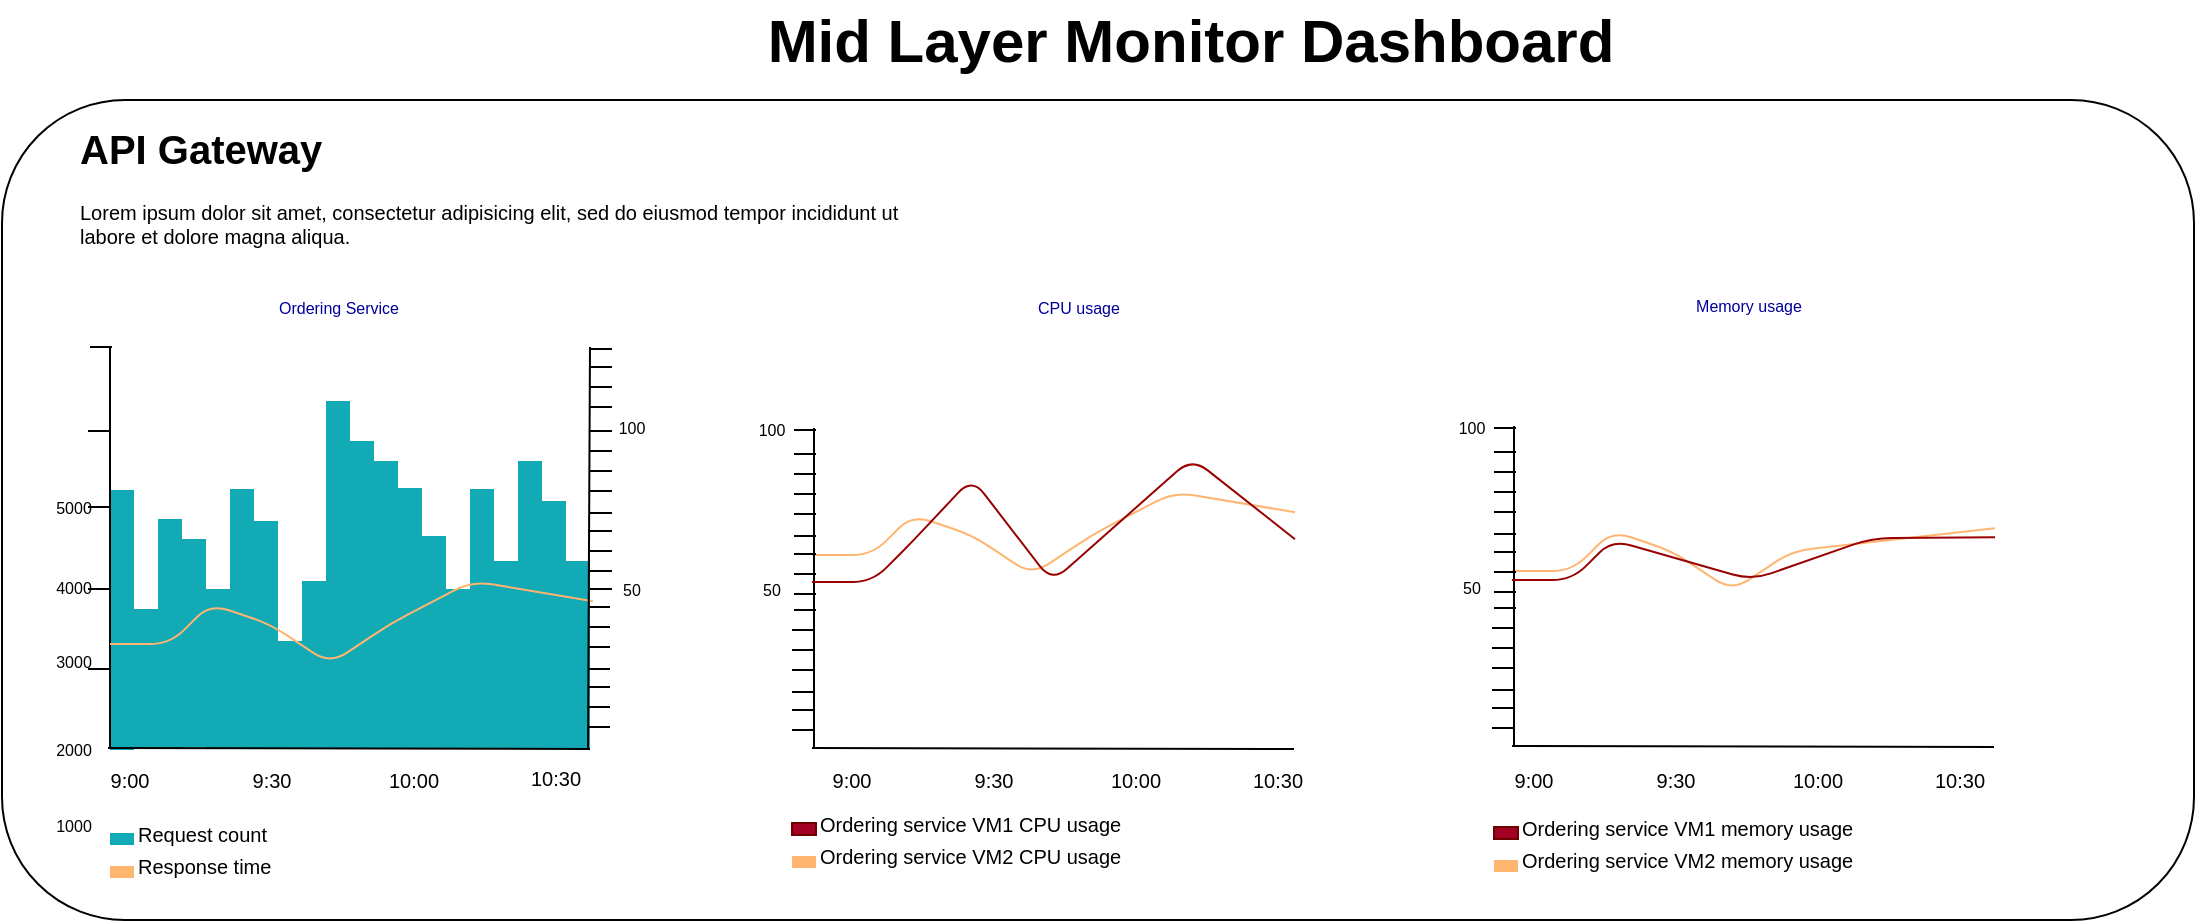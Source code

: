 <mxfile version="12.2.6" type="github" pages="1">
  <diagram id="07fea595-8f29-1299-0266-81d95cde20df" name="Page-1">
    <mxGraphModel dx="-1023" dy="-7" grid="1" gridSize="10" guides="1" tooltips="1" connect="1" arrows="1" fold="1" page="1" pageScale="1" pageWidth="1169" pageHeight="827" background="#ffffff" math="0" shadow="0">
      <root>
        <mxCell id="0"/>
        <mxCell id="1" parent="0"/>
        <mxCell id="Wl3PlyjCfCqaFqwn1Miz-761" value="" style="rounded=1;whiteSpace=wrap;html=1;" vertex="1" parent="1">
          <mxGeometry x="2354" y="950" width="1096" height="410" as="geometry"/>
        </mxCell>
        <mxCell id="723" value="" style="whiteSpace=wrap;fillColor=#12AAB5;gradientColor=none;gradientDirection=east;strokeColor=none;html=1;fontColor=#23445d;" parent="1" vertex="1">
          <mxGeometry x="2408" y="1145" width="12" height="130" as="geometry"/>
        </mxCell>
        <mxCell id="739" value="" style="whiteSpace=wrap;fillColor=#12AAB5;gradientColor=none;gradientDirection=east;strokeColor=none;html=1;fontColor=#23445d;" parent="1" vertex="1">
          <mxGeometry x="2408" y="1316.5" width="12" height="6" as="geometry"/>
        </mxCell>
        <mxCell id="744" value="Request count" style="text;spacingTop=-5;html=1;points=[];fontSize=10;" parent="1" vertex="1">
          <mxGeometry x="2420" y="1309.5" width="80" height="20" as="geometry"/>
        </mxCell>
        <mxCell id="749" value="Mid Layer Monitor Dashboard" style="text;spacingTop=-5;align=center;verticalAlign=middle;fontSize=30;fontStyle=1;html=1;points=[]" parent="1" vertex="1">
          <mxGeometry x="2543" y="900" width="810" height="45" as="geometry"/>
        </mxCell>
        <mxCell id="o6w3HR38CNkeLtD_eccx-752" value="" style="whiteSpace=wrap;fillColor=#12AAB5;gradientColor=none;gradientDirection=east;strokeColor=none;html=1;fontColor=#23445d;" parent="1" vertex="1">
          <mxGeometry x="2420" y="1204.5" width="12" height="70" as="geometry"/>
        </mxCell>
        <mxCell id="o6w3HR38CNkeLtD_eccx-753" value="" style="whiteSpace=wrap;fillColor=#12AAB5;gradientColor=none;gradientDirection=east;strokeColor=none;html=1;fontColor=#23445d;" parent="1" vertex="1">
          <mxGeometry x="2516" y="1100.5" width="12" height="174" as="geometry"/>
        </mxCell>
        <mxCell id="o6w3HR38CNkeLtD_eccx-754" value="" style="whiteSpace=wrap;fillColor=#12AAB5;gradientColor=none;gradientDirection=east;strokeColor=none;html=1;fontColor=#23445d;" parent="1" vertex="1">
          <mxGeometry x="2432" y="1159.5" width="12" height="115" as="geometry"/>
        </mxCell>
        <mxCell id="o6w3HR38CNkeLtD_eccx-755" value="" style="whiteSpace=wrap;fillColor=#12AAB5;gradientColor=none;gradientDirection=east;strokeColor=none;html=1;fontColor=#23445d;" parent="1" vertex="1">
          <mxGeometry x="2444" y="1169.5" width="12" height="104" as="geometry"/>
        </mxCell>
        <mxCell id="o6w3HR38CNkeLtD_eccx-756" value="" style="whiteSpace=wrap;fillColor=#12AAB5;gradientColor=none;gradientDirection=east;strokeColor=none;html=1;fontColor=#23445d;" parent="1" vertex="1">
          <mxGeometry x="2456" y="1194.5" width="12" height="80" as="geometry"/>
        </mxCell>
        <mxCell id="o6w3HR38CNkeLtD_eccx-757" value="" style="whiteSpace=wrap;fillColor=#12AAB5;gradientColor=none;gradientDirection=east;strokeColor=none;html=1;fontColor=#23445d;" parent="1" vertex="1">
          <mxGeometry x="2468" y="1144.5" width="12" height="130" as="geometry"/>
        </mxCell>
        <mxCell id="o6w3HR38CNkeLtD_eccx-758" value="" style="whiteSpace=wrap;fillColor=#12AAB5;gradientColor=none;gradientDirection=east;strokeColor=none;html=1;fontColor=#23445d;" parent="1" vertex="1">
          <mxGeometry x="2480" y="1160.5" width="12" height="114" as="geometry"/>
        </mxCell>
        <mxCell id="o6w3HR38CNkeLtD_eccx-759" value="" style="whiteSpace=wrap;fillColor=#12AAB5;gradientColor=none;gradientDirection=east;strokeColor=none;html=1;fontColor=#23445d;" parent="1" vertex="1">
          <mxGeometry x="2492" y="1220.5" width="12" height="54" as="geometry"/>
        </mxCell>
        <mxCell id="o6w3HR38CNkeLtD_eccx-760" value="" style="whiteSpace=wrap;fillColor=#12AAB5;gradientColor=none;gradientDirection=east;strokeColor=none;html=1;fontColor=#23445d;" parent="1" vertex="1">
          <mxGeometry x="2504" y="1190.5" width="12" height="84" as="geometry"/>
        </mxCell>
        <mxCell id="o6w3HR38CNkeLtD_eccx-762" value="" style="whiteSpace=wrap;fillColor=#12AAB5;gradientColor=none;gradientDirection=east;strokeColor=none;html=1;fontColor=#23445d;" parent="1" vertex="1">
          <mxGeometry x="2528" y="1120.5" width="12" height="154" as="geometry"/>
        </mxCell>
        <mxCell id="o6w3HR38CNkeLtD_eccx-763" value="" style="whiteSpace=wrap;fillColor=#12AAB5;gradientColor=none;gradientDirection=east;strokeColor=none;html=1;fontColor=#23445d;" parent="1" vertex="1">
          <mxGeometry x="2540" y="1130.5" width="12" height="144" as="geometry"/>
        </mxCell>
        <mxCell id="o6w3HR38CNkeLtD_eccx-764" value="" style="whiteSpace=wrap;fillColor=#12AAB5;gradientColor=none;gradientDirection=east;strokeColor=none;html=1;fontColor=#23445d;" parent="1" vertex="1">
          <mxGeometry x="2636" y="1180.5" width="12" height="94" as="geometry"/>
        </mxCell>
        <mxCell id="o6w3HR38CNkeLtD_eccx-765" value="" style="whiteSpace=wrap;fillColor=#12AAB5;gradientColor=none;gradientDirection=east;strokeColor=none;html=1;fontColor=#23445d;" parent="1" vertex="1">
          <mxGeometry x="2552" y="1144" width="12" height="130" as="geometry"/>
        </mxCell>
        <mxCell id="o6w3HR38CNkeLtD_eccx-766" value="" style="whiteSpace=wrap;fillColor=#12AAB5;gradientColor=none;gradientDirection=east;strokeColor=none;html=1;fontColor=#23445d;" parent="1" vertex="1">
          <mxGeometry x="2564" y="1168" width="12" height="106" as="geometry"/>
        </mxCell>
        <mxCell id="o6w3HR38CNkeLtD_eccx-767" value="" style="whiteSpace=wrap;fillColor=#12AAB5;gradientColor=none;gradientDirection=east;strokeColor=none;html=1;fontColor=#23445d;" parent="1" vertex="1">
          <mxGeometry x="2576" y="1194.5" width="12" height="80" as="geometry"/>
        </mxCell>
        <mxCell id="o6w3HR38CNkeLtD_eccx-768" value="" style="whiteSpace=wrap;fillColor=#12AAB5;gradientColor=none;gradientDirection=east;strokeColor=none;html=1;fontColor=#23445d;" parent="1" vertex="1">
          <mxGeometry x="2588" y="1144.5" width="12" height="130" as="geometry"/>
        </mxCell>
        <mxCell id="o6w3HR38CNkeLtD_eccx-769" value="" style="whiteSpace=wrap;fillColor=#12AAB5;gradientColor=none;gradientDirection=east;strokeColor=none;html=1;fontColor=#23445d;" parent="1" vertex="1">
          <mxGeometry x="2600" y="1180.5" width="12" height="94" as="geometry"/>
        </mxCell>
        <mxCell id="o6w3HR38CNkeLtD_eccx-770" value="" style="whiteSpace=wrap;fillColor=#12AAB5;gradientColor=none;gradientDirection=east;strokeColor=none;html=1;fontColor=#23445d;" parent="1" vertex="1">
          <mxGeometry x="2612" y="1130.5" width="12" height="144" as="geometry"/>
        </mxCell>
        <mxCell id="o6w3HR38CNkeLtD_eccx-771" value="" style="whiteSpace=wrap;fillColor=#12AAB5;gradientColor=none;gradientDirection=east;strokeColor=none;html=1;fontColor=#23445d;" parent="1" vertex="1">
          <mxGeometry x="2624" y="1150.5" width="12" height="124" as="geometry"/>
        </mxCell>
        <mxCell id="o6w3HR38CNkeLtD_eccx-772" value="" style="endArrow=none;html=1;strokeWidth=1;" parent="1" edge="1">
          <mxGeometry width="50" height="50" relative="1" as="geometry">
            <mxPoint x="2408" y="1273.5" as="sourcePoint"/>
            <mxPoint x="2408" y="1073.5" as="targetPoint"/>
          </mxGeometry>
        </mxCell>
        <mxCell id="o6w3HR38CNkeLtD_eccx-783" value="" style="endArrow=none;html=1;strokeWidth=1;" parent="1" edge="1">
          <mxGeometry width="50" height="50" relative="1" as="geometry">
            <mxPoint x="2407" y="1274" as="sourcePoint"/>
            <mxPoint x="2648" y="1274.5" as="targetPoint"/>
          </mxGeometry>
        </mxCell>
        <mxCell id="o6w3HR38CNkeLtD_eccx-785" value="" style="endArrow=none;html=1;strokeWidth=1;entryX=1.125;entryY=0.214;entryDx=0;entryDy=0;entryPerimeter=0;strokeColor=#FFB570;" parent="1" target="o6w3HR38CNkeLtD_eccx-764" edge="1">
          <mxGeometry width="50" height="50" relative="1" as="geometry">
            <mxPoint x="2408" y="1222" as="sourcePoint"/>
            <mxPoint x="2598" y="1222" as="targetPoint"/>
            <Array as="points">
              <mxPoint x="2438" y="1222"/>
              <mxPoint x="2458" y="1202"/>
              <mxPoint x="2488" y="1212"/>
              <mxPoint x="2518" y="1232"/>
              <mxPoint x="2548" y="1212"/>
              <mxPoint x="2589" y="1190.5"/>
            </Array>
          </mxGeometry>
        </mxCell>
        <mxCell id="o6w3HR38CNkeLtD_eccx-787" value="" style="endArrow=none;html=1;strokeWidth=1;" parent="1" edge="1">
          <mxGeometry width="50" height="50" relative="1" as="geometry">
            <mxPoint x="2397" y="1234.5" as="sourcePoint"/>
            <mxPoint x="2408" y="1234.5" as="targetPoint"/>
          </mxGeometry>
        </mxCell>
        <mxCell id="o6w3HR38CNkeLtD_eccx-789" value="" style="endArrow=none;html=1;strokeWidth=1;" parent="1" edge="1">
          <mxGeometry width="50" height="50" relative="1" as="geometry">
            <mxPoint x="2397" y="1194.5" as="sourcePoint"/>
            <mxPoint x="2408" y="1194.5" as="targetPoint"/>
          </mxGeometry>
        </mxCell>
        <mxCell id="o6w3HR38CNkeLtD_eccx-790" value="" style="endArrow=none;html=1;strokeWidth=1;" parent="1" edge="1">
          <mxGeometry width="50" height="50" relative="1" as="geometry">
            <mxPoint x="2397" y="1153.5" as="sourcePoint"/>
            <mxPoint x="2408" y="1153.5" as="targetPoint"/>
          </mxGeometry>
        </mxCell>
        <mxCell id="o6w3HR38CNkeLtD_eccx-791" value="" style="endArrow=none;html=1;strokeWidth=1;" parent="1" edge="1">
          <mxGeometry width="50" height="50" relative="1" as="geometry">
            <mxPoint x="2647" y="1274.5" as="sourcePoint"/>
            <mxPoint x="2648" y="1073.5" as="targetPoint"/>
          </mxGeometry>
        </mxCell>
        <mxCell id="o6w3HR38CNkeLtD_eccx-792" value="" style="endArrow=none;html=1;strokeWidth=1;" parent="1" edge="1">
          <mxGeometry width="50" height="50" relative="1" as="geometry">
            <mxPoint x="2647" y="1263.5" as="sourcePoint"/>
            <mxPoint x="2658" y="1263.5" as="targetPoint"/>
          </mxGeometry>
        </mxCell>
        <mxCell id="o6w3HR38CNkeLtD_eccx-793" value="" style="endArrow=none;html=1;strokeWidth=1;" parent="1" edge="1">
          <mxGeometry width="50" height="50" relative="1" as="geometry">
            <mxPoint x="2648" y="1194.5" as="sourcePoint"/>
            <mxPoint x="2659" y="1194.5" as="targetPoint"/>
          </mxGeometry>
        </mxCell>
        <mxCell id="o6w3HR38CNkeLtD_eccx-794" value="" style="endArrow=none;html=1;strokeWidth=1;" parent="1" edge="1">
          <mxGeometry width="50" height="50" relative="1" as="geometry">
            <mxPoint x="2647" y="1203.5" as="sourcePoint"/>
            <mxPoint x="2658" y="1203.5" as="targetPoint"/>
          </mxGeometry>
        </mxCell>
        <mxCell id="o6w3HR38CNkeLtD_eccx-795" value="" style="endArrow=none;html=1;strokeWidth=1;" parent="1" edge="1">
          <mxGeometry width="50" height="50" relative="1" as="geometry">
            <mxPoint x="2647" y="1213.5" as="sourcePoint"/>
            <mxPoint x="2658" y="1213.5" as="targetPoint"/>
          </mxGeometry>
        </mxCell>
        <mxCell id="o6w3HR38CNkeLtD_eccx-796" value="" style="endArrow=none;html=1;strokeWidth=1;" parent="1" edge="1">
          <mxGeometry width="50" height="50" relative="1" as="geometry">
            <mxPoint x="2647" y="1223.5" as="sourcePoint"/>
            <mxPoint x="2658" y="1223.5" as="targetPoint"/>
          </mxGeometry>
        </mxCell>
        <mxCell id="o6w3HR38CNkeLtD_eccx-797" value="" style="endArrow=none;html=1;strokeWidth=1;" parent="1" edge="1">
          <mxGeometry width="50" height="50" relative="1" as="geometry">
            <mxPoint x="2647" y="1234.5" as="sourcePoint"/>
            <mxPoint x="2658" y="1234.5" as="targetPoint"/>
          </mxGeometry>
        </mxCell>
        <mxCell id="o6w3HR38CNkeLtD_eccx-798" value="" style="endArrow=none;html=1;strokeWidth=1;" parent="1" edge="1">
          <mxGeometry width="50" height="50" relative="1" as="geometry">
            <mxPoint x="2647" y="1243.5" as="sourcePoint"/>
            <mxPoint x="2658" y="1243.5" as="targetPoint"/>
          </mxGeometry>
        </mxCell>
        <mxCell id="o6w3HR38CNkeLtD_eccx-799" value="" style="endArrow=none;html=1;strokeWidth=1;" parent="1" edge="1">
          <mxGeometry width="50" height="50" relative="1" as="geometry">
            <mxPoint x="2647" y="1253.5" as="sourcePoint"/>
            <mxPoint x="2658" y="1253.5" as="targetPoint"/>
          </mxGeometry>
        </mxCell>
        <mxCell id="o6w3HR38CNkeLtD_eccx-800" value="" style="endArrow=none;html=1;strokeWidth=1;" parent="1" edge="1">
          <mxGeometry width="50" height="50" relative="1" as="geometry">
            <mxPoint x="2648" y="1185.5" as="sourcePoint"/>
            <mxPoint x="2659" y="1185.5" as="targetPoint"/>
          </mxGeometry>
        </mxCell>
        <mxCell id="o6w3HR38CNkeLtD_eccx-801" value="" style="endArrow=none;html=1;strokeWidth=1;" parent="1" edge="1">
          <mxGeometry width="50" height="50" relative="1" as="geometry">
            <mxPoint x="2648" y="1115.5" as="sourcePoint"/>
            <mxPoint x="2659" y="1115.5" as="targetPoint"/>
          </mxGeometry>
        </mxCell>
        <mxCell id="o6w3HR38CNkeLtD_eccx-802" value="" style="endArrow=none;html=1;strokeWidth=1;" parent="1" edge="1">
          <mxGeometry width="50" height="50" relative="1" as="geometry">
            <mxPoint x="2648" y="1125.5" as="sourcePoint"/>
            <mxPoint x="2659" y="1125.5" as="targetPoint"/>
          </mxGeometry>
        </mxCell>
        <mxCell id="o6w3HR38CNkeLtD_eccx-803" value="" style="endArrow=none;html=1;strokeWidth=1;" parent="1" edge="1">
          <mxGeometry width="50" height="50" relative="1" as="geometry">
            <mxPoint x="2648" y="1135.5" as="sourcePoint"/>
            <mxPoint x="2659" y="1135.5" as="targetPoint"/>
          </mxGeometry>
        </mxCell>
        <mxCell id="o6w3HR38CNkeLtD_eccx-804" value="" style="endArrow=none;html=1;strokeWidth=1;" parent="1" edge="1">
          <mxGeometry width="50" height="50" relative="1" as="geometry">
            <mxPoint x="2648" y="1145.5" as="sourcePoint"/>
            <mxPoint x="2659" y="1145.5" as="targetPoint"/>
          </mxGeometry>
        </mxCell>
        <mxCell id="o6w3HR38CNkeLtD_eccx-805" value="" style="endArrow=none;html=1;strokeWidth=1;" parent="1" edge="1">
          <mxGeometry width="50" height="50" relative="1" as="geometry">
            <mxPoint x="2648" y="1156.5" as="sourcePoint"/>
            <mxPoint x="2659" y="1156.5" as="targetPoint"/>
          </mxGeometry>
        </mxCell>
        <mxCell id="o6w3HR38CNkeLtD_eccx-806" value="" style="endArrow=none;html=1;strokeWidth=1;" parent="1" edge="1">
          <mxGeometry width="50" height="50" relative="1" as="geometry">
            <mxPoint x="2648" y="1165.5" as="sourcePoint"/>
            <mxPoint x="2659" y="1165.5" as="targetPoint"/>
          </mxGeometry>
        </mxCell>
        <mxCell id="o6w3HR38CNkeLtD_eccx-807" value="" style="endArrow=none;html=1;strokeWidth=1;" parent="1" edge="1">
          <mxGeometry width="50" height="50" relative="1" as="geometry">
            <mxPoint x="2648" y="1175.5" as="sourcePoint"/>
            <mxPoint x="2659" y="1175.5" as="targetPoint"/>
          </mxGeometry>
        </mxCell>
        <mxCell id="o6w3HR38CNkeLtD_eccx-808" value="" style="endArrow=none;html=1;strokeWidth=1;" parent="1" edge="1">
          <mxGeometry width="50" height="50" relative="1" as="geometry">
            <mxPoint x="2648" y="1103.5" as="sourcePoint"/>
            <mxPoint x="2659" y="1103.5" as="targetPoint"/>
          </mxGeometry>
        </mxCell>
        <mxCell id="o6w3HR38CNkeLtD_eccx-813" value="" style="endArrow=none;html=1;strokeWidth=1;" parent="1" edge="1">
          <mxGeometry width="50" height="50" relative="1" as="geometry">
            <mxPoint x="2648" y="1074.5" as="sourcePoint"/>
            <mxPoint x="2659" y="1074.5" as="targetPoint"/>
          </mxGeometry>
        </mxCell>
        <mxCell id="o6w3HR38CNkeLtD_eccx-814" value="" style="endArrow=none;html=1;strokeWidth=1;" parent="1" edge="1">
          <mxGeometry width="50" height="50" relative="1" as="geometry">
            <mxPoint x="2648" y="1083.5" as="sourcePoint"/>
            <mxPoint x="2659" y="1083.5" as="targetPoint"/>
          </mxGeometry>
        </mxCell>
        <mxCell id="o6w3HR38CNkeLtD_eccx-815" value="" style="endArrow=none;html=1;strokeWidth=1;" parent="1" edge="1">
          <mxGeometry width="50" height="50" relative="1" as="geometry">
            <mxPoint x="2648" y="1093.5" as="sourcePoint"/>
            <mxPoint x="2659" y="1093.5" as="targetPoint"/>
          </mxGeometry>
        </mxCell>
        <mxCell id="o6w3HR38CNkeLtD_eccx-816" value="" style="endArrow=none;html=1;strokeWidth=1;" parent="1" edge="1">
          <mxGeometry width="50" height="50" relative="1" as="geometry">
            <mxPoint x="2397" y="1115.5" as="sourcePoint"/>
            <mxPoint x="2408" y="1115.5" as="targetPoint"/>
          </mxGeometry>
        </mxCell>
        <mxCell id="o6w3HR38CNkeLtD_eccx-817" value="" style="endArrow=none;html=1;strokeWidth=1;" parent="1" edge="1">
          <mxGeometry width="50" height="50" relative="1" as="geometry">
            <mxPoint x="2398" y="1073.5" as="sourcePoint"/>
            <mxPoint x="2409" y="1073.5" as="targetPoint"/>
          </mxGeometry>
        </mxCell>
        <mxCell id="o6w3HR38CNkeLtD_eccx-818" value="&lt;font style=&quot;font-size: 8px;&quot;&gt;1000&lt;/font&gt;" style="text;html=1;align=center;verticalAlign=middle;whiteSpace=wrap;rounded=0;fontSize=8;" parent="1" vertex="1">
          <mxGeometry x="2370" y="1303" width="40" height="20" as="geometry"/>
        </mxCell>
        <mxCell id="o6w3HR38CNkeLtD_eccx-819" value="&lt;font style=&quot;font-size: 8px&quot;&gt;2000&lt;/font&gt;" style="text;html=1;align=center;verticalAlign=middle;whiteSpace=wrap;rounded=0;fontSize=8;" parent="1" vertex="1">
          <mxGeometry x="2370" y="1265" width="40" height="20" as="geometry"/>
        </mxCell>
        <mxCell id="o6w3HR38CNkeLtD_eccx-820" value="&lt;font style=&quot;font-size: 8px&quot;&gt;3000&lt;/font&gt;" style="text;html=1;align=center;verticalAlign=middle;whiteSpace=wrap;rounded=0;fontSize=8;" parent="1" vertex="1">
          <mxGeometry x="2370" y="1221" width="40" height="20" as="geometry"/>
        </mxCell>
        <mxCell id="o6w3HR38CNkeLtD_eccx-821" value="&lt;font style=&quot;font-size: 8px&quot;&gt;4000&lt;/font&gt;" style="text;html=1;align=center;verticalAlign=middle;whiteSpace=wrap;rounded=0;fontSize=8;" parent="1" vertex="1">
          <mxGeometry x="2370" y="1184" width="40" height="20" as="geometry"/>
        </mxCell>
        <mxCell id="o6w3HR38CNkeLtD_eccx-822" value="&lt;font style=&quot;font-size: 8px&quot;&gt;5000&lt;/font&gt;" style="text;html=1;align=center;verticalAlign=middle;whiteSpace=wrap;rounded=0;fontSize=8;" parent="1" vertex="1">
          <mxGeometry x="2370" y="1144" width="40" height="20" as="geometry"/>
        </mxCell>
        <mxCell id="o6w3HR38CNkeLtD_eccx-823" value="&lt;font style=&quot;font-size: 8px&quot;&gt;100&lt;/font&gt;" style="text;html=1;align=center;verticalAlign=middle;whiteSpace=wrap;rounded=0;fontSize=8;" parent="1" vertex="1">
          <mxGeometry x="2659" y="1103.5" width="20" height="20" as="geometry"/>
        </mxCell>
        <mxCell id="o6w3HR38CNkeLtD_eccx-824" value="&lt;font style=&quot;font-size: 8px&quot;&gt;50&lt;/font&gt;" style="text;html=1;align=center;verticalAlign=middle;whiteSpace=wrap;rounded=0;fontSize=8;" parent="1" vertex="1">
          <mxGeometry x="2659" y="1184.5" width="20" height="20" as="geometry"/>
        </mxCell>
        <mxCell id="o6w3HR38CNkeLtD_eccx-825" value="Ordering Service" style="text;html=1;strokeColor=none;fillColor=none;align=center;verticalAlign=middle;whiteSpace=wrap;rounded=0;fontSize=8;fontColor=#000099;" parent="1" vertex="1">
          <mxGeometry x="2469" y="1043.5" width="107" height="20" as="geometry"/>
        </mxCell>
        <mxCell id="o6w3HR38CNkeLtD_eccx-827" value="" style="whiteSpace=wrap;fillColor=#FFB570;gradientColor=none;gradientDirection=east;strokeColor=none;html=1;fontColor=#23445d;" parent="1" vertex="1">
          <mxGeometry x="2408" y="1333" width="12" height="6" as="geometry"/>
        </mxCell>
        <mxCell id="o6w3HR38CNkeLtD_eccx-828" value="Response time" style="text;spacingTop=-5;html=1;points=[];fontSize=10;" parent="1" vertex="1">
          <mxGeometry x="2420" y="1326" width="80" height="20" as="geometry"/>
        </mxCell>
        <mxCell id="o6w3HR38CNkeLtD_eccx-833" value="" style="endArrow=none;html=1;strokeWidth=1;entryX=1.125;entryY=0.214;entryDx=0;entryDy=0;entryPerimeter=0;strokeColor=#FFB570;" parent="1" edge="1">
          <mxGeometry width="50" height="50" relative="1" as="geometry">
            <mxPoint x="2759" y="1177.5" as="sourcePoint"/>
            <mxPoint x="3000.5" y="1156.116" as="targetPoint"/>
            <Array as="points">
              <mxPoint x="2789" y="1177.5"/>
              <mxPoint x="2809" y="1157.5"/>
              <mxPoint x="2839" y="1167.5"/>
              <mxPoint x="2869" y="1187.5"/>
              <mxPoint x="2899" y="1167.5"/>
              <mxPoint x="2940" y="1146"/>
            </Array>
          </mxGeometry>
        </mxCell>
        <mxCell id="o6w3HR38CNkeLtD_eccx-834" value="" style="endArrow=none;html=1;strokeWidth=1;" parent="1" edge="1">
          <mxGeometry width="50" height="50" relative="1" as="geometry">
            <mxPoint x="2760" y="1274" as="sourcePoint"/>
            <mxPoint x="2760" y="1114" as="targetPoint"/>
          </mxGeometry>
        </mxCell>
        <mxCell id="o6w3HR38CNkeLtD_eccx-836" value="" style="endArrow=none;html=1;strokeWidth=1;" parent="1" edge="1">
          <mxGeometry width="50" height="50" relative="1" as="geometry">
            <mxPoint x="2750" y="1205" as="sourcePoint"/>
            <mxPoint x="2761" y="1205" as="targetPoint"/>
          </mxGeometry>
        </mxCell>
        <mxCell id="o6w3HR38CNkeLtD_eccx-837" value="" style="endArrow=none;html=1;strokeWidth=1;" parent="1" edge="1">
          <mxGeometry width="50" height="50" relative="1" as="geometry">
            <mxPoint x="2749" y="1215" as="sourcePoint"/>
            <mxPoint x="2760" y="1215" as="targetPoint"/>
          </mxGeometry>
        </mxCell>
        <mxCell id="o6w3HR38CNkeLtD_eccx-838" value="" style="endArrow=none;html=1;strokeWidth=1;" parent="1" edge="1">
          <mxGeometry width="50" height="50" relative="1" as="geometry">
            <mxPoint x="2749" y="1225" as="sourcePoint"/>
            <mxPoint x="2760" y="1225" as="targetPoint"/>
          </mxGeometry>
        </mxCell>
        <mxCell id="o6w3HR38CNkeLtD_eccx-839" value="" style="endArrow=none;html=1;strokeWidth=1;" parent="1" edge="1">
          <mxGeometry width="50" height="50" relative="1" as="geometry">
            <mxPoint x="2749" y="1235" as="sourcePoint"/>
            <mxPoint x="2760" y="1235" as="targetPoint"/>
          </mxGeometry>
        </mxCell>
        <mxCell id="o6w3HR38CNkeLtD_eccx-840" value="" style="endArrow=none;html=1;strokeWidth=1;" parent="1" edge="1">
          <mxGeometry width="50" height="50" relative="1" as="geometry">
            <mxPoint x="2749" y="1246" as="sourcePoint"/>
            <mxPoint x="2760" y="1246" as="targetPoint"/>
          </mxGeometry>
        </mxCell>
        <mxCell id="o6w3HR38CNkeLtD_eccx-841" value="" style="endArrow=none;html=1;strokeWidth=1;" parent="1" edge="1">
          <mxGeometry width="50" height="50" relative="1" as="geometry">
            <mxPoint x="2749" y="1255" as="sourcePoint"/>
            <mxPoint x="2760" y="1255" as="targetPoint"/>
          </mxGeometry>
        </mxCell>
        <mxCell id="o6w3HR38CNkeLtD_eccx-842" value="" style="endArrow=none;html=1;strokeWidth=1;" parent="1" edge="1">
          <mxGeometry width="50" height="50" relative="1" as="geometry">
            <mxPoint x="2749" y="1265" as="sourcePoint"/>
            <mxPoint x="2760" y="1265" as="targetPoint"/>
          </mxGeometry>
        </mxCell>
        <mxCell id="o6w3HR38CNkeLtD_eccx-843" value="" style="endArrow=none;html=1;strokeWidth=1;" parent="1" edge="1">
          <mxGeometry width="50" height="50" relative="1" as="geometry">
            <mxPoint x="2750" y="1197" as="sourcePoint"/>
            <mxPoint x="2761" y="1197" as="targetPoint"/>
          </mxGeometry>
        </mxCell>
        <mxCell id="o6w3HR38CNkeLtD_eccx-844" value="" style="endArrow=none;html=1;strokeWidth=1;" parent="1" edge="1">
          <mxGeometry width="50" height="50" relative="1" as="geometry">
            <mxPoint x="2750" y="1127" as="sourcePoint"/>
            <mxPoint x="2761" y="1127" as="targetPoint"/>
          </mxGeometry>
        </mxCell>
        <mxCell id="o6w3HR38CNkeLtD_eccx-845" value="" style="endArrow=none;html=1;strokeWidth=1;" parent="1" edge="1">
          <mxGeometry width="50" height="50" relative="1" as="geometry">
            <mxPoint x="2750" y="1137" as="sourcePoint"/>
            <mxPoint x="2761" y="1137" as="targetPoint"/>
          </mxGeometry>
        </mxCell>
        <mxCell id="o6w3HR38CNkeLtD_eccx-846" value="" style="endArrow=none;html=1;strokeWidth=1;" parent="1" edge="1">
          <mxGeometry width="50" height="50" relative="1" as="geometry">
            <mxPoint x="2750" y="1147" as="sourcePoint"/>
            <mxPoint x="2761" y="1147" as="targetPoint"/>
          </mxGeometry>
        </mxCell>
        <mxCell id="o6w3HR38CNkeLtD_eccx-847" value="" style="endArrow=none;html=1;strokeWidth=1;" parent="1" edge="1">
          <mxGeometry width="50" height="50" relative="1" as="geometry">
            <mxPoint x="2750" y="1157" as="sourcePoint"/>
            <mxPoint x="2761" y="1157" as="targetPoint"/>
          </mxGeometry>
        </mxCell>
        <mxCell id="o6w3HR38CNkeLtD_eccx-848" value="" style="endArrow=none;html=1;strokeWidth=1;" parent="1" edge="1">
          <mxGeometry width="50" height="50" relative="1" as="geometry">
            <mxPoint x="2750" y="1168" as="sourcePoint"/>
            <mxPoint x="2761" y="1168" as="targetPoint"/>
          </mxGeometry>
        </mxCell>
        <mxCell id="o6w3HR38CNkeLtD_eccx-849" value="" style="endArrow=none;html=1;strokeWidth=1;" parent="1" edge="1">
          <mxGeometry width="50" height="50" relative="1" as="geometry">
            <mxPoint x="2750" y="1177" as="sourcePoint"/>
            <mxPoint x="2761" y="1177" as="targetPoint"/>
          </mxGeometry>
        </mxCell>
        <mxCell id="o6w3HR38CNkeLtD_eccx-850" value="" style="endArrow=none;html=1;strokeWidth=1;" parent="1" edge="1">
          <mxGeometry width="50" height="50" relative="1" as="geometry">
            <mxPoint x="2750" y="1187" as="sourcePoint"/>
            <mxPoint x="2761" y="1187" as="targetPoint"/>
          </mxGeometry>
        </mxCell>
        <mxCell id="o6w3HR38CNkeLtD_eccx-851" value="" style="endArrow=none;html=1;strokeWidth=1;" parent="1" edge="1">
          <mxGeometry width="50" height="50" relative="1" as="geometry">
            <mxPoint x="2750" y="1115" as="sourcePoint"/>
            <mxPoint x="2761" y="1115" as="targetPoint"/>
          </mxGeometry>
        </mxCell>
        <mxCell id="o6w3HR38CNkeLtD_eccx-855" value="&lt;font style=&quot;font-size: 8px&quot;&gt;100&lt;/font&gt;" style="text;html=1;align=center;verticalAlign=middle;whiteSpace=wrap;rounded=0;fontSize=8;" parent="1" vertex="1">
          <mxGeometry x="2729" y="1104.5" width="20" height="20" as="geometry"/>
        </mxCell>
        <mxCell id="o6w3HR38CNkeLtD_eccx-856" value="&lt;font style=&quot;font-size: 8px&quot;&gt;50&lt;/font&gt;" style="text;html=1;align=center;verticalAlign=middle;whiteSpace=wrap;rounded=0;fontSize=8;" parent="1" vertex="1">
          <mxGeometry x="2729" y="1184.5" width="20" height="20" as="geometry"/>
        </mxCell>
        <mxCell id="o6w3HR38CNkeLtD_eccx-857" value="" style="endArrow=none;html=1;strokeWidth=1;" parent="1" edge="1">
          <mxGeometry width="50" height="50" relative="1" as="geometry">
            <mxPoint x="2759" y="1274" as="sourcePoint"/>
            <mxPoint x="3000" y="1274.5" as="targetPoint"/>
          </mxGeometry>
        </mxCell>
        <mxCell id="o6w3HR38CNkeLtD_eccx-858" value="" style="endArrow=none;html=1;strokeWidth=1;entryX=1.125;entryY=0.214;entryDx=0;entryDy=0;entryPerimeter=0;strokeColor=#990000;" parent="1" edge="1">
          <mxGeometry width="50" height="50" relative="1" as="geometry">
            <mxPoint x="2759" y="1191" as="sourcePoint"/>
            <mxPoint x="3000.5" y="1169.616" as="targetPoint"/>
            <Array as="points">
              <mxPoint x="2789" y="1191"/>
              <mxPoint x="2809" y="1171"/>
              <mxPoint x="2839" y="1139"/>
              <mxPoint x="2879" y="1191"/>
              <mxPoint x="2949" y="1129"/>
            </Array>
          </mxGeometry>
        </mxCell>
        <mxCell id="o6w3HR38CNkeLtD_eccx-903" value="" style="endArrow=none;html=1;strokeWidth=1;entryX=1.125;entryY=0.214;entryDx=0;entryDy=0;entryPerimeter=0;strokeColor=#FFB570;" parent="1" edge="1">
          <mxGeometry width="50" height="50" relative="1" as="geometry">
            <mxPoint x="3109" y="1185.5" as="sourcePoint"/>
            <mxPoint x="3350.5" y="1164.116" as="targetPoint"/>
            <Array as="points">
              <mxPoint x="3139" y="1185.5"/>
              <mxPoint x="3159" y="1165.5"/>
              <mxPoint x="3189" y="1175.5"/>
              <mxPoint x="3219" y="1195.5"/>
              <mxPoint x="3249" y="1175.5"/>
            </Array>
          </mxGeometry>
        </mxCell>
        <mxCell id="o6w3HR38CNkeLtD_eccx-904" value="" style="endArrow=none;html=1;strokeWidth=1;" parent="1" edge="1">
          <mxGeometry width="50" height="50" relative="1" as="geometry">
            <mxPoint x="3110" y="1273" as="sourcePoint"/>
            <mxPoint x="3110" y="1113" as="targetPoint"/>
          </mxGeometry>
        </mxCell>
        <mxCell id="o6w3HR38CNkeLtD_eccx-905" value="" style="endArrow=none;html=1;strokeWidth=1;" parent="1" edge="1">
          <mxGeometry width="50" height="50" relative="1" as="geometry">
            <mxPoint x="3100" y="1204" as="sourcePoint"/>
            <mxPoint x="3111" y="1204" as="targetPoint"/>
          </mxGeometry>
        </mxCell>
        <mxCell id="o6w3HR38CNkeLtD_eccx-906" value="" style="endArrow=none;html=1;strokeWidth=1;" parent="1" edge="1">
          <mxGeometry width="50" height="50" relative="1" as="geometry">
            <mxPoint x="3099" y="1214" as="sourcePoint"/>
            <mxPoint x="3110" y="1214" as="targetPoint"/>
          </mxGeometry>
        </mxCell>
        <mxCell id="o6w3HR38CNkeLtD_eccx-907" value="" style="endArrow=none;html=1;strokeWidth=1;" parent="1" edge="1">
          <mxGeometry width="50" height="50" relative="1" as="geometry">
            <mxPoint x="3099" y="1224" as="sourcePoint"/>
            <mxPoint x="3110" y="1224" as="targetPoint"/>
          </mxGeometry>
        </mxCell>
        <mxCell id="o6w3HR38CNkeLtD_eccx-908" value="" style="endArrow=none;html=1;strokeWidth=1;" parent="1" edge="1">
          <mxGeometry width="50" height="50" relative="1" as="geometry">
            <mxPoint x="3099" y="1234" as="sourcePoint"/>
            <mxPoint x="3110" y="1234" as="targetPoint"/>
          </mxGeometry>
        </mxCell>
        <mxCell id="o6w3HR38CNkeLtD_eccx-909" value="" style="endArrow=none;html=1;strokeWidth=1;" parent="1" edge="1">
          <mxGeometry width="50" height="50" relative="1" as="geometry">
            <mxPoint x="3099" y="1245" as="sourcePoint"/>
            <mxPoint x="3110" y="1245" as="targetPoint"/>
          </mxGeometry>
        </mxCell>
        <mxCell id="o6w3HR38CNkeLtD_eccx-910" value="" style="endArrow=none;html=1;strokeWidth=1;" parent="1" edge="1">
          <mxGeometry width="50" height="50" relative="1" as="geometry">
            <mxPoint x="3099" y="1254" as="sourcePoint"/>
            <mxPoint x="3110" y="1254" as="targetPoint"/>
          </mxGeometry>
        </mxCell>
        <mxCell id="o6w3HR38CNkeLtD_eccx-911" value="" style="endArrow=none;html=1;strokeWidth=1;" parent="1" edge="1">
          <mxGeometry width="50" height="50" relative="1" as="geometry">
            <mxPoint x="3099" y="1264" as="sourcePoint"/>
            <mxPoint x="3110" y="1264" as="targetPoint"/>
          </mxGeometry>
        </mxCell>
        <mxCell id="o6w3HR38CNkeLtD_eccx-912" value="" style="endArrow=none;html=1;strokeWidth=1;" parent="1" edge="1">
          <mxGeometry width="50" height="50" relative="1" as="geometry">
            <mxPoint x="3100" y="1196" as="sourcePoint"/>
            <mxPoint x="3111" y="1196" as="targetPoint"/>
          </mxGeometry>
        </mxCell>
        <mxCell id="o6w3HR38CNkeLtD_eccx-913" value="" style="endArrow=none;html=1;strokeWidth=1;" parent="1" edge="1">
          <mxGeometry width="50" height="50" relative="1" as="geometry">
            <mxPoint x="3100" y="1126" as="sourcePoint"/>
            <mxPoint x="3111" y="1126" as="targetPoint"/>
          </mxGeometry>
        </mxCell>
        <mxCell id="o6w3HR38CNkeLtD_eccx-914" value="" style="endArrow=none;html=1;strokeWidth=1;" parent="1" edge="1">
          <mxGeometry width="50" height="50" relative="1" as="geometry">
            <mxPoint x="3100" y="1136" as="sourcePoint"/>
            <mxPoint x="3111" y="1136" as="targetPoint"/>
          </mxGeometry>
        </mxCell>
        <mxCell id="o6w3HR38CNkeLtD_eccx-915" value="" style="endArrow=none;html=1;strokeWidth=1;" parent="1" edge="1">
          <mxGeometry width="50" height="50" relative="1" as="geometry">
            <mxPoint x="3100" y="1146" as="sourcePoint"/>
            <mxPoint x="3111" y="1146" as="targetPoint"/>
          </mxGeometry>
        </mxCell>
        <mxCell id="o6w3HR38CNkeLtD_eccx-916" value="" style="endArrow=none;html=1;strokeWidth=1;" parent="1" edge="1">
          <mxGeometry width="50" height="50" relative="1" as="geometry">
            <mxPoint x="3100" y="1156" as="sourcePoint"/>
            <mxPoint x="3111" y="1156" as="targetPoint"/>
          </mxGeometry>
        </mxCell>
        <mxCell id="o6w3HR38CNkeLtD_eccx-917" value="" style="endArrow=none;html=1;strokeWidth=1;" parent="1" edge="1">
          <mxGeometry width="50" height="50" relative="1" as="geometry">
            <mxPoint x="3100" y="1167" as="sourcePoint"/>
            <mxPoint x="3111" y="1167" as="targetPoint"/>
          </mxGeometry>
        </mxCell>
        <mxCell id="o6w3HR38CNkeLtD_eccx-918" value="" style="endArrow=none;html=1;strokeWidth=1;" parent="1" edge="1">
          <mxGeometry width="50" height="50" relative="1" as="geometry">
            <mxPoint x="3100" y="1176" as="sourcePoint"/>
            <mxPoint x="3111" y="1176" as="targetPoint"/>
          </mxGeometry>
        </mxCell>
        <mxCell id="o6w3HR38CNkeLtD_eccx-919" value="" style="endArrow=none;html=1;strokeWidth=1;" parent="1" edge="1">
          <mxGeometry width="50" height="50" relative="1" as="geometry">
            <mxPoint x="3100" y="1186" as="sourcePoint"/>
            <mxPoint x="3111" y="1186" as="targetPoint"/>
          </mxGeometry>
        </mxCell>
        <mxCell id="o6w3HR38CNkeLtD_eccx-920" value="" style="endArrow=none;html=1;strokeWidth=1;" parent="1" edge="1">
          <mxGeometry width="50" height="50" relative="1" as="geometry">
            <mxPoint x="3100" y="1114" as="sourcePoint"/>
            <mxPoint x="3111" y="1114" as="targetPoint"/>
          </mxGeometry>
        </mxCell>
        <mxCell id="o6w3HR38CNkeLtD_eccx-921" value="&lt;font style=&quot;font-size: 8px&quot;&gt;100&lt;/font&gt;" style="text;html=1;align=center;verticalAlign=middle;whiteSpace=wrap;rounded=0;fontSize=8;" parent="1" vertex="1">
          <mxGeometry x="3079" y="1103.5" width="20" height="20" as="geometry"/>
        </mxCell>
        <mxCell id="o6w3HR38CNkeLtD_eccx-922" value="&lt;font style=&quot;font-size: 8px&quot;&gt;50&lt;/font&gt;" style="text;html=1;align=center;verticalAlign=middle;whiteSpace=wrap;rounded=0;fontSize=8;" parent="1" vertex="1">
          <mxGeometry x="3079" y="1183.5" width="20" height="20" as="geometry"/>
        </mxCell>
        <mxCell id="o6w3HR38CNkeLtD_eccx-923" value="" style="endArrow=none;html=1;strokeWidth=1;" parent="1" edge="1">
          <mxGeometry width="50" height="50" relative="1" as="geometry">
            <mxPoint x="3109" y="1273" as="sourcePoint"/>
            <mxPoint x="3350" y="1273.5" as="targetPoint"/>
          </mxGeometry>
        </mxCell>
        <mxCell id="o6w3HR38CNkeLtD_eccx-924" value="" style="endArrow=none;html=1;strokeWidth=1;entryX=1.125;entryY=0.214;entryDx=0;entryDy=0;entryPerimeter=0;strokeColor=#990000;" parent="1" edge="1">
          <mxGeometry width="50" height="50" relative="1" as="geometry">
            <mxPoint x="3109" y="1190" as="sourcePoint"/>
            <mxPoint x="3350.5" y="1168.616" as="targetPoint"/>
            <Array as="points">
              <mxPoint x="3139" y="1190"/>
              <mxPoint x="3159" y="1170"/>
              <mxPoint x="3229" y="1190"/>
              <mxPoint x="3289" y="1169"/>
            </Array>
          </mxGeometry>
        </mxCell>
        <mxCell id="o6w3HR38CNkeLtD_eccx-925" value="Memory usage" style="text;html=1;strokeColor=none;fillColor=none;align=center;verticalAlign=middle;whiteSpace=wrap;rounded=0;fontSize=8;fontColor=#000099;" parent="1" vertex="1">
          <mxGeometry x="3174" y="1042.5" width="107" height="20" as="geometry"/>
        </mxCell>
        <mxCell id="o6w3HR38CNkeLtD_eccx-926" value="CPU usage" style="text;html=1;strokeColor=none;fillColor=none;align=center;verticalAlign=middle;whiteSpace=wrap;rounded=0;fontSize=8;fontColor=#000099;" parent="1" vertex="1">
          <mxGeometry x="2839" y="1043.5" width="107" height="20" as="geometry"/>
        </mxCell>
        <mxCell id="o6w3HR38CNkeLtD_eccx-928" value="9:00" style="text;html=1;strokeColor=none;fillColor=none;align=center;verticalAlign=middle;whiteSpace=wrap;rounded=0;dashed=1;dashPattern=1 2;fontSize=10;fontColor=#000000;opacity=0;" parent="1" vertex="1">
          <mxGeometry x="2398" y="1279.5" width="40" height="20" as="geometry"/>
        </mxCell>
        <mxCell id="o6w3HR38CNkeLtD_eccx-929" value="9:30" style="text;html=1;strokeColor=none;fillColor=none;align=center;verticalAlign=middle;whiteSpace=wrap;rounded=0;dashed=1;dashPattern=1 2;fontSize=10;fontColor=#000000;opacity=0;" parent="1" vertex="1">
          <mxGeometry x="2469" y="1279.5" width="40" height="20" as="geometry"/>
        </mxCell>
        <mxCell id="o6w3HR38CNkeLtD_eccx-931" value="10:00" style="text;html=1;strokeColor=none;fillColor=none;align=center;verticalAlign=middle;whiteSpace=wrap;rounded=0;dashed=1;dashPattern=1 2;fontSize=10;fontColor=#000000;opacity=0;" parent="1" vertex="1">
          <mxGeometry x="2540" y="1279.5" width="40" height="20" as="geometry"/>
        </mxCell>
        <mxCell id="o6w3HR38CNkeLtD_eccx-932" value="10:30" style="text;html=1;strokeColor=none;fillColor=none;align=center;verticalAlign=middle;whiteSpace=wrap;rounded=0;dashed=1;dashPattern=1 2;fontSize=10;fontColor=#000000;opacity=0;" parent="1" vertex="1">
          <mxGeometry x="2611" y="1278.5" width="40" height="20" as="geometry"/>
        </mxCell>
        <mxCell id="o6w3HR38CNkeLtD_eccx-933" value="9:00" style="text;html=1;strokeColor=none;fillColor=none;align=center;verticalAlign=middle;whiteSpace=wrap;rounded=0;dashed=1;dashPattern=1 2;fontSize=10;fontColor=#000000;opacity=0;" parent="1" vertex="1">
          <mxGeometry x="2759" y="1279.5" width="40" height="20" as="geometry"/>
        </mxCell>
        <mxCell id="o6w3HR38CNkeLtD_eccx-934" value="9:30" style="text;html=1;strokeColor=none;fillColor=none;align=center;verticalAlign=middle;whiteSpace=wrap;rounded=0;dashed=1;dashPattern=1 2;fontSize=10;fontColor=#000000;opacity=0;" parent="1" vertex="1">
          <mxGeometry x="2830" y="1279.5" width="40" height="20" as="geometry"/>
        </mxCell>
        <mxCell id="o6w3HR38CNkeLtD_eccx-935" value="10:00" style="text;html=1;strokeColor=none;fillColor=none;align=center;verticalAlign=middle;whiteSpace=wrap;rounded=0;dashed=1;dashPattern=1 2;fontSize=10;fontColor=#000000;opacity=0;" parent="1" vertex="1">
          <mxGeometry x="2901" y="1279.5" width="40" height="20" as="geometry"/>
        </mxCell>
        <mxCell id="o6w3HR38CNkeLtD_eccx-936" value="10:30" style="text;html=1;strokeColor=none;fillColor=none;align=center;verticalAlign=middle;whiteSpace=wrap;rounded=0;dashed=1;dashPattern=1 2;fontSize=10;fontColor=#000000;opacity=0;" parent="1" vertex="1">
          <mxGeometry x="2972" y="1279.5" width="40" height="20" as="geometry"/>
        </mxCell>
        <mxCell id="o6w3HR38CNkeLtD_eccx-937" value="9:00" style="text;html=1;strokeColor=none;fillColor=none;align=center;verticalAlign=middle;whiteSpace=wrap;rounded=0;dashed=1;dashPattern=1 2;fontSize=10;fontColor=#000000;opacity=0;" parent="1" vertex="1">
          <mxGeometry x="3100" y="1279.5" width="40" height="20" as="geometry"/>
        </mxCell>
        <mxCell id="o6w3HR38CNkeLtD_eccx-938" value="9:30" style="text;html=1;strokeColor=none;fillColor=none;align=center;verticalAlign=middle;whiteSpace=wrap;rounded=0;dashed=1;dashPattern=1 2;fontSize=10;fontColor=#000000;opacity=0;" parent="1" vertex="1">
          <mxGeometry x="3171" y="1279.5" width="40" height="20" as="geometry"/>
        </mxCell>
        <mxCell id="o6w3HR38CNkeLtD_eccx-939" value="10:00" style="text;html=1;strokeColor=none;fillColor=none;align=center;verticalAlign=middle;whiteSpace=wrap;rounded=0;dashed=1;dashPattern=1 2;fontSize=10;fontColor=#000000;opacity=0;" parent="1" vertex="1">
          <mxGeometry x="3242" y="1279.5" width="40" height="20" as="geometry"/>
        </mxCell>
        <mxCell id="o6w3HR38CNkeLtD_eccx-940" value="10:30" style="text;html=1;strokeColor=none;fillColor=none;align=center;verticalAlign=middle;whiteSpace=wrap;rounded=0;dashed=1;dashPattern=1 2;fontSize=10;fontColor=#000000;opacity=0;" parent="1" vertex="1">
          <mxGeometry x="3313" y="1279.5" width="40" height="20" as="geometry"/>
        </mxCell>
        <mxCell id="o6w3HR38CNkeLtD_eccx-944" value="&lt;h1&gt;API Gateway&lt;/h1&gt;&lt;p&gt;Lorem ipsum dolor sit amet, consectetur adipisicing elit, sed do eiusmod tempor incididunt ut labore et dolore magna aliqua.&lt;/p&gt;" style="text;html=1;strokeColor=none;fillColor=none;spacing=5;spacingTop=-20;whiteSpace=wrap;overflow=hidden;rounded=0;shadow=0;dashed=1;dashPattern=1 2;comic=0;labelBackgroundColor=none;fontSize=10;opacity=0;" parent="1" vertex="1">
          <mxGeometry x="2388" y="960" width="432" height="120" as="geometry"/>
        </mxCell>
        <mxCell id="Wl3PlyjCfCqaFqwn1Miz-749" value="" style="whiteSpace=wrap;fillColor=#a20025;gradientDirection=east;strokeColor=#6F0000;html=1;fontColor=#ffffff;" vertex="1" parent="1">
          <mxGeometry x="2749" y="1311.5" width="12" height="6" as="geometry"/>
        </mxCell>
        <mxCell id="Wl3PlyjCfCqaFqwn1Miz-750" value="Ordering service VM1 CPU usage" style="text;spacingTop=-5;html=1;points=[];fontSize=10;" vertex="1" parent="1">
          <mxGeometry x="2761" y="1304.5" width="80" height="20" as="geometry"/>
        </mxCell>
        <mxCell id="Wl3PlyjCfCqaFqwn1Miz-751" value="" style="whiteSpace=wrap;fillColor=#FFB570;gradientColor=none;gradientDirection=east;strokeColor=none;html=1;fontColor=#23445d;" vertex="1" parent="1">
          <mxGeometry x="2749" y="1328" width="12" height="6" as="geometry"/>
        </mxCell>
        <mxCell id="Wl3PlyjCfCqaFqwn1Miz-752" value="Ordering service VM2 CPU usage" style="text;spacingTop=-5;html=1;points=[];fontSize=10;" vertex="1" parent="1">
          <mxGeometry x="2761" y="1321" width="80" height="20" as="geometry"/>
        </mxCell>
        <mxCell id="Wl3PlyjCfCqaFqwn1Miz-757" value="" style="whiteSpace=wrap;fillColor=#a20025;gradientDirection=east;strokeColor=#6F0000;html=1;fontColor=#ffffff;" vertex="1" parent="1">
          <mxGeometry x="3100" y="1313.5" width="12" height="6" as="geometry"/>
        </mxCell>
        <mxCell id="Wl3PlyjCfCqaFqwn1Miz-758" value="Ordering service VM1 memory usage" style="text;spacingTop=-5;html=1;points=[];fontSize=10;" vertex="1" parent="1">
          <mxGeometry x="3112" y="1306.5" width="80" height="20" as="geometry"/>
        </mxCell>
        <mxCell id="Wl3PlyjCfCqaFqwn1Miz-759" value="" style="whiteSpace=wrap;fillColor=#FFB570;gradientColor=none;gradientDirection=east;strokeColor=none;html=1;fontColor=#23445d;" vertex="1" parent="1">
          <mxGeometry x="3100" y="1330" width="12" height="6" as="geometry"/>
        </mxCell>
        <mxCell id="Wl3PlyjCfCqaFqwn1Miz-760" value="Ordering service VM2 memory usage" style="text;spacingTop=-5;html=1;points=[];fontSize=10;" vertex="1" parent="1">
          <mxGeometry x="3112" y="1323" width="80" height="20" as="geometry"/>
        </mxCell>
      </root>
    </mxGraphModel>
  </diagram>
</mxfile>
